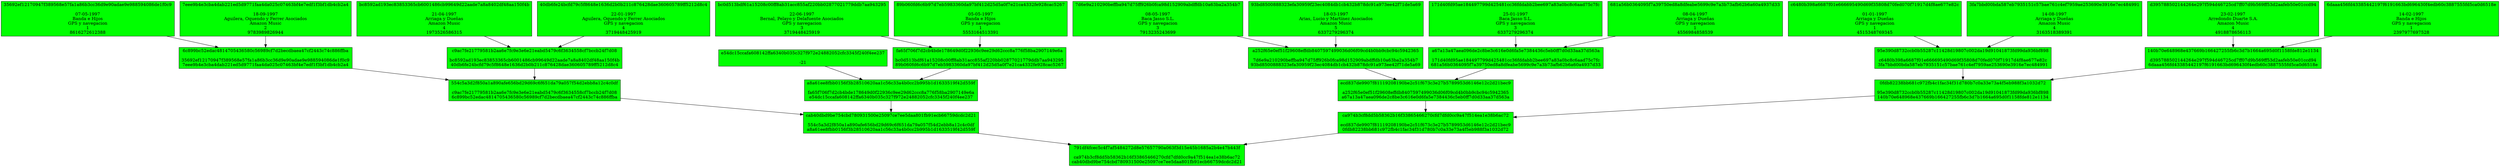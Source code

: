 digraph G{
graph [compound=true, labelloc="b"];
Nodo0[shape=record,fillcolor=green,style=filled,label="7d6e9a210290beffba947d75ff926b0fca98d152909abdffdb10a63ba2a354b7&#92;n&#92;n08-05-1997&#92;nBaca Jasso S.L.&#92;nGPS y navegacion&#92;n3&#92;n7913235243699"];Nodo1[shape=record,fillcolor=green,style=filled,label="93bd8500888323efa30959f23ec4084db1cb432b878dc91a973ee42f71de5a69&#92;n&#92;n18-03-1997&#92;nArias, Lucio y Martínez Asociados&#92;nAmazon Music&#92;n5&#92;n6337279296374"];Nodo2[shape=record,fillcolor=green,style=filled,label="171d40fd95ae184497799d425481cc36fddabb2bee697a83a0bc8c6aad75c7fc&#92;n&#92;n25-01-1997&#92;nBaca Jasso S.L.&#92;nGPS y navegacion&#92;n3&#92;n6337279296374"];Nodo3[shape=record,fillcolor=green,style=filled,label="681a56b0364095f7a39750ed8a8dfeabe5699c9e7a3b73afb62b6a60a4937d33&#92;n&#92;n08-04-1997&#92;nArriaga y Dueñas&#92;nGPS y navegacion&#92;n1&#92;n4556984858539"];Nodo4[shape=record,fillcolor=green,style=filled,label="c6480b398a6687f01e666695490d69f35808d70fed070f71917d4f8ae677e82c&#92;n&#92;n01-01-1997&#92;nArriaga y Dueñas&#92;nGPS y navegacion&#92;n1&#92;n4515348769345"];Nodo5[shape=record,fillcolor=green,style=filled,label="3fa7bbd00bda587eb7935151c57bae761c4ef7959ae253690e3916e7ec484991&#92;n&#92;n14-08-1997&#92;nArriaga y Dueñas&#92;nAmazon Music&#92;n4&#92;n3163518389391"];Nodo6[shape=record,fillcolor=green,style=filled,label="d395788502144264e297f594d46725cd7ff07d9b569ff53d2aafeb50e01ccd94&#92;n&#92;n23-02-1997&#92;nArredondo Duarte S.A.&#92;nAmazon Music&#92;n4&#92;n4918878656113"];Nodo7[shape=record,fillcolor=green,style=filled,label="6daaa456fd43385442197f6191663bd696430f4edb60c3887555fd5ca0d6518e&#92;n&#92;n14-02-1997&#92;nBanda e Hijos&#92;nGPS y navegacion&#92;n1&#92;n2397977697528"];Nodo8[shape=record,fillcolor=green,style=filled,label="bc8592ad193ec83853365cb6001486cb99649d22aade7a8a8402df48aa150f4b&#92;n&#92;n21-04-1997&#92;nArriaga y Dueñas&#92;nAmazon Music&#92;n4&#92;n1973526586315"];Nodo9[shape=record,fillcolor=green,style=filled,label="40db6fe24bcfd79c5f8648e1636d2b0b211c876428dae360605789ff5212d8c4&#92;n&#92;n22-01-1997&#92;nAguilera, Oquendo y Ferrer Asociados&#92;nGPS y navegacion&#92;n4&#92;n3719448425919"];Nodo10[shape=record,fillcolor=green,style=filled,label="35692ef12170947f389568e57fa1a86b3cc36d9e90adae9e988594086de1f0c9&#92;n&#92;n07-05-1997&#92;nBanda e Hijos&#92;nGPS y navegacion&#92;n1&#92;n8616272612388"];Nodo11[shape=record,fillcolor=green,style=filled,label="7eee9b4e3cba4dab221ed5d9771faa4da025c07463bf4e7edf1f3bf1db4cb2a4&#92;n&#92;n18-09-1997&#92;nAguilera, Oquendo y Ferrer Asociados&#92;nAmazon Music&#92;n2&#92;n9783989826944"];Nodo12[shape=record,fillcolor=green,style=filled,label="bc0d513bdf61a15208c00ff8ab31acc855af220bb02877021779ddb7aa943295&#92;n&#92;n22-06-1997&#92;nBernal, Pelayo y Delafuente Asociados&#92;nGPS y navegacion&#92;n3&#92;n3719448425919"];Nodo13[shape=record,fillcolor=green,style=filled,label="89b060fd6c6b97d7eb5983360da97bf412d25d5a0f7e21ca4332fe928cac5267&#92;n&#92;n05-05-1997&#92;nBanda e Hijos&#92;nGPS y navegacion&#92;n1&#92;n5553164513391"];Nodo14[shape=record,fillcolor=green,style=filled,label="a252f65e0ef51f29608effdb8407597499036d06f09cd4b0bb9cbc94c5942365&#92;n&#92;n7d6e9a210290beffba947d75ff926b0fca98d152909abdffdb10a63ba2a354b7&#92;n93bd8500888323efa30959f23ec4084db1cb432b878dc91a973ee42f71de5a69"];Nodo0 -> Nodo14;Nodo1 -> Nodo14;Nodo15[shape=record,fillcolor=green,style=filled,label="a67a13a47aea096de2c8be3c616e0d6fa5e7384436c5eb0ff7d0d33aa37d563a&#92;n&#92;n171d40fd95ae184497799d425481cc36fddabb2bee697a83a0bc8c6aad75c7fc&#92;n681a56b0364095f7a39750ed8a8dfeabe5699c9e7a3b73afb62b6a60a4937d33"];Nodo2 -> Nodo15;Nodo3 -> Nodo15;Nodo16[shape=record,fillcolor=green,style=filled,label="95e390d8732ccb0b55287c11428d19807c002da19d91041873fd99da936bf898&#92;n&#92;nc6480b398a6687f01e666695490d69f35808d70fed070f71917d4f8ae677e82c&#92;n3fa7bbd00bda587eb7935151c57bae761c4ef7959ae253690e3916e7ec484991"];Nodo4 -> Nodo16;Nodo5 -> Nodo16;Nodo17[shape=record,fillcolor=green,style=filled,label="140b70e648968e437669b166427255fb6c3d7b1664a695d0f1158fde812e1134&#92;n&#92;nd395788502144264e297f594d46725cd7ff07d9b569ff53d2aafeb50e01ccd94&#92;n6daaa456fd43385442197f6191663bd696430f4edb60c3887555fd5ca0d6518e"];Nodo6 -> Nodo17;Nodo7 -> Nodo17;Nodo18[shape=record,fillcolor=green,style=filled,label="c9ac7fe21779581b2aa6e7fc9e3e6e21eabd5479c6f3634558cf7bccb24f7d08&#92;n&#92;nbc8592ad193ec83853365cb6001486cb99649d22aade7a8a8402df48aa150f4b&#92;n40db6fe24bcfd79c5f8648e1636d2b0b211c876428dae360605789ff5212d8c4"];Nodo8 -> Nodo18;Nodo9 -> Nodo18;Nodo19[shape=record,fillcolor=green,style=filled,label="6c899bc52edac4814705436580c56989cf7d2becdbaea47cf2443c74c886ffba&#92;n&#92;n35692ef12170947f389568e57fa1a86b3cc36d9e90adae9e988594086de1f0c9&#92;n7eee9b4e3cba4dab221ed5d9771faa4da025c07463bf4e7edf1f3bf1db4cb2a4"];Nodo10 -> Nodo19;Nodo11 -> Nodo19;Nodo20[shape=record,fillcolor=green,style=filled,label="fa65f706f7d2cb4bde178649d0f22936c9ee29d62ccc8a776f58ba2907149e6a&#92;n&#92;nbc0d513bdf61a15208c00ff8ab31acc855af220bb02877021779ddb7aa943295&#92;n89b060fd6c6b97d7eb5983360da97bf412d25d5a0f7e21ca4332fe928cac5267"];Nodo12 -> Nodo20;Nodo13 -> Nodo20;Nodo21[shape=record,fillcolor=green,style=filled,label="e54dc15ccafa608142ffa6340b035c327f972e24882052cfc3345f240f4ee237&#92;n&#92;n-21"];Nodo22[shape=record,fillcolor=green,style=filled,label="ecd837de9907f81119208190be2c51f673c3e27b5789953d6146e12c2d21bec9&#92;n&#92;na252f65e0ef51f29608effdb8407597499036d06f09cd4b0bb9cbc94c5942365&#92;na67a13a47aea096de2c8be3c616e0d6fa5e7384436c5eb0ff7d0d33aa37d563a"];Nodo14 -> Nodo22;Nodo15 -> Nodo22;Nodo23[shape=record,fillcolor=green,style=filled,label="0fdb82238bb681c972fb4c1fac34f31d780b7c0a33e73a4f5eb988f3a1032d72&#92;n&#92;n95e390d8732ccb0b55287c11428d19807c002da19d91041873fd99da936bf898&#92;n140b70e648968e437669b166427255fb6c3d7b1664a695d0f1158fde812e1134"];Nodo16 -> Nodo23;Nodo17 -> Nodo23;Nodo24[shape=record,fillcolor=green,style=filled,label="554c5a3d2f850a1a890afe656bd29d69c6f651da79a057f54d2ebb8a12c4c0df&#92;n&#92;nc9ac7fe21779581b2aa6e7fc9e3e6e21eabd5479c6f3634558cf7bccb24f7d08&#92;n6c899bc52edac4814705436580c56989cf7d2becdbaea47cf2443c74c886ffba"];Nodo18 -> Nodo24;Nodo19 -> Nodo24;Nodo25[shape=record,fillcolor=green,style=filled,label="a8a61ee8fbb0156f3b28510620aa1c56c33a4b0cc2b995b1d1633519f42d559f&#92;n&#92;nfa65f706f7d2cb4bde178649d0f22936c9ee29d62ccc8a776f58ba2907149e6a&#92;ne54dc15ccafa608142ffa6340b035c327f972e24882052cfc3345f240f4ee237"];Nodo20 -> Nodo25;Nodo21 -> Nodo25;Nodo26[shape=record,fillcolor=green,style=filled,label="ca974b3cf8dd5b58362b16f33865466270cfd7dfd0cc9a47f514ea1e38b6ac72&#92;n&#92;necd837de9907f81119208190be2c51f673c3e27b5789953d6146e12c2d21bec9&#92;n0fdb82238bb681c972fb4c1fac34f31d780b7c0a33e73a4f5eb988f3a1032d72"];Nodo22 -> Nodo26;Nodo23 -> Nodo26;Nodo27[shape=record,fillcolor=green,style=filled,label="cab40dbd9be754cbd780931500e25097ce7ee5daa801fb91ecb66759dcdc2d21&#92;n&#92;n554c5a3d2f850a1a890afe656bd29d69c6f651da79a057f54d2ebb8a12c4c0df&#92;na8a61ee8fbb0156f3b28510620aa1c56c33a4b0cc2b995b1d1633519f42d559f"];Nodo24 -> Nodo27;Nodo25 -> Nodo27;Nodo28[shape=record,fillcolor=green,style=filled,label="791df4fcec5c4f7af5484272d8e57657790a063f3d15e45b1685a2b4e47b443f&#92;n&#92;nca974b3cf8dd5b58362b16f33865466270cfd7dfd0cc9a47f514ea1e38b6ac72&#92;ncab40dbd9be754cbd780931500e25097ce7ee5daa801fb91ecb66759dcdc2d21"];Nodo26 -> Nodo28;Nodo27 -> Nodo28;}